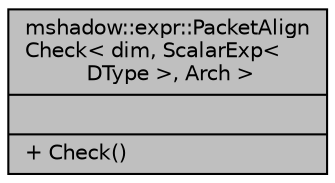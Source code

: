 digraph "mshadow::expr::PacketAlignCheck&lt; dim, ScalarExp&lt; DType &gt;, Arch &gt;"
{
 // LATEX_PDF_SIZE
  edge [fontname="Helvetica",fontsize="10",labelfontname="Helvetica",labelfontsize="10"];
  node [fontname="Helvetica",fontsize="10",shape=record];
  Node1 [label="{mshadow::expr::PacketAlign\lCheck\< dim, ScalarExp\<\l DType \>, Arch \>\n||+ Check()\l}",height=0.2,width=0.4,color="black", fillcolor="grey75", style="filled", fontcolor="black",tooltip=" "];
}
